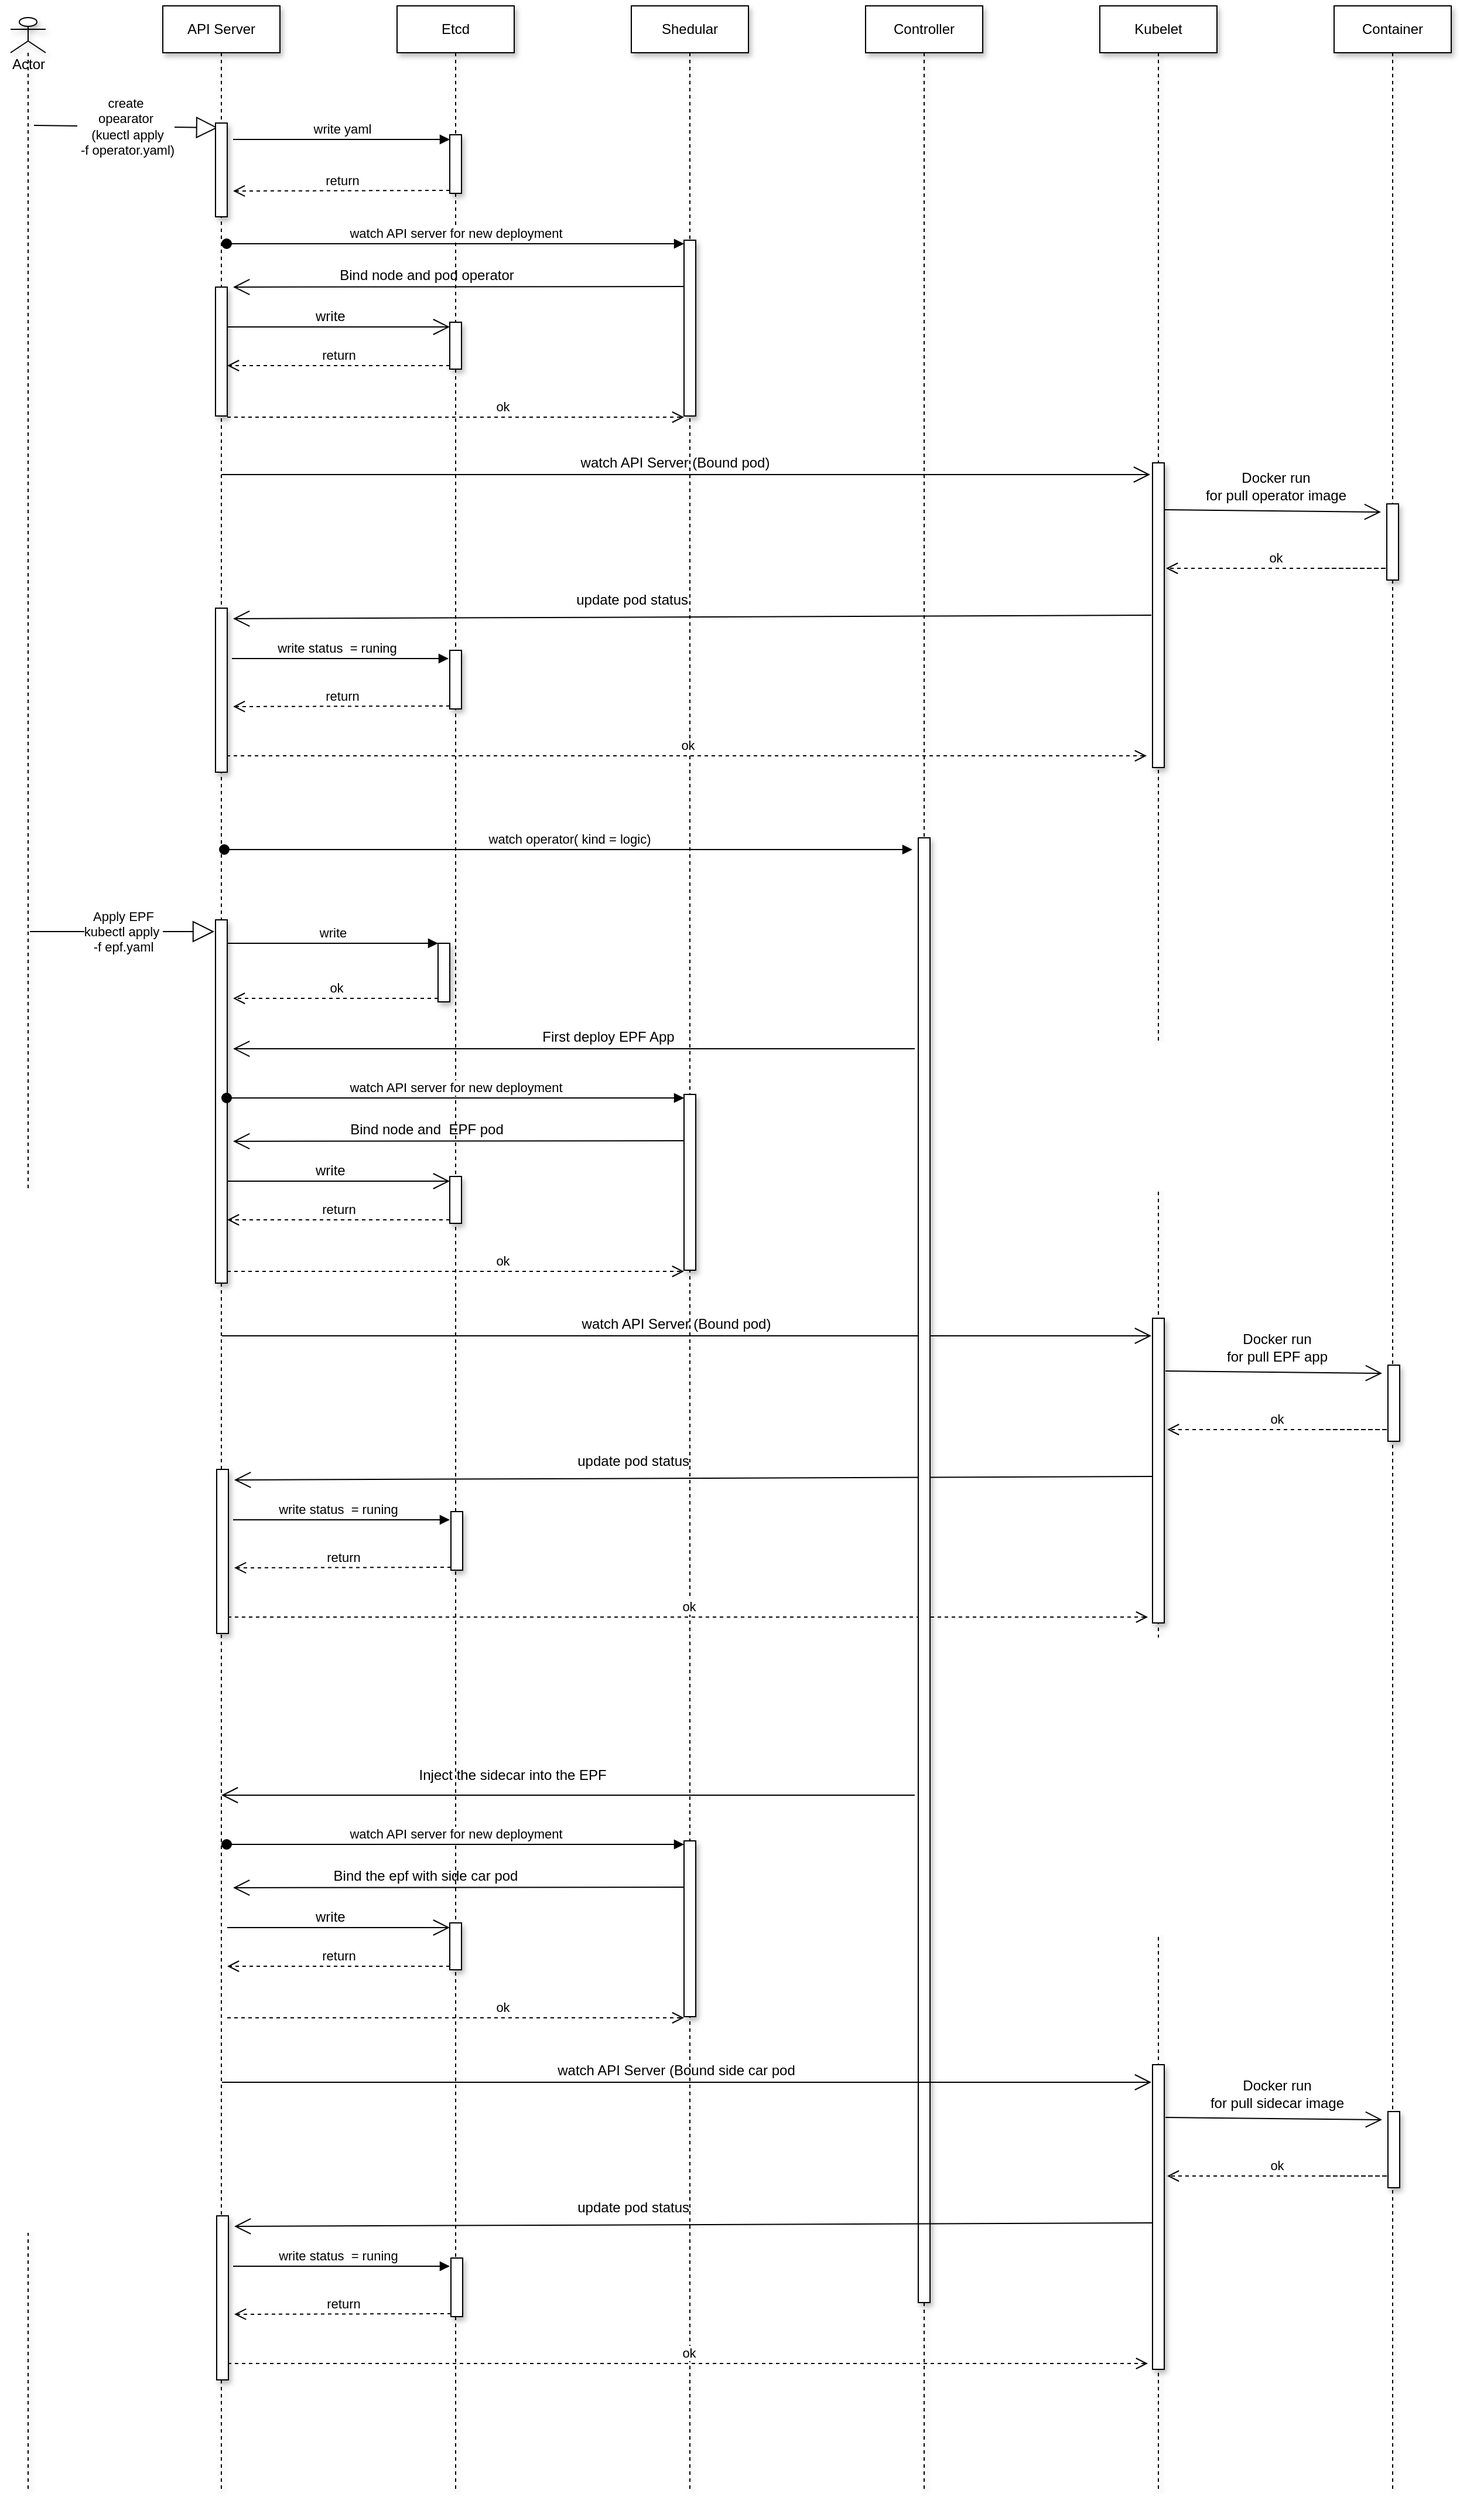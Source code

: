 <mxfile>
    <diagram id="57YuRDvRVl7fnGDnGzmC" name="Page-1">
        <mxGraphModel dx="1102" dy="798" grid="1" gridSize="10" guides="1" tooltips="1" connect="1" arrows="1" fold="1" page="1" pageScale="1" pageWidth="3300" pageHeight="4681" math="0" shadow="0">
            <root>
                <mxCell id="0"/>
                <mxCell id="1" parent="0"/>
                <mxCell id="3" value="" style="shape=umlLifeline;participant=umlActor;perimeter=lifelinePerimeter;whiteSpace=wrap;html=1;container=1;collapsible=0;recursiveResize=0;verticalAlign=top;spacingTop=36;outlineConnect=0;size=30;shadow=1;" parent="1" vertex="1">
                    <mxGeometry x="50" y="50" width="30" height="2110" as="geometry"/>
                </mxCell>
                <mxCell id="5" value="Actor" style="text;html=1;resizable=0;autosize=1;align=center;verticalAlign=middle;points=[];fillColor=none;strokeColor=none;rounded=0;shadow=1;" parent="3" vertex="1">
                    <mxGeometry x="-5" y="30" width="40" height="20" as="geometry"/>
                </mxCell>
                <mxCell id="6" value="API Server" style="shape=umlLifeline;perimeter=lifelinePerimeter;whiteSpace=wrap;html=1;container=1;collapsible=0;recursiveResize=0;outlineConnect=0;shadow=1;" parent="1" vertex="1">
                    <mxGeometry x="180" y="40" width="100" height="2120" as="geometry"/>
                </mxCell>
                <mxCell id="7" value="Etcd" style="shape=umlLifeline;perimeter=lifelinePerimeter;whiteSpace=wrap;html=1;container=1;collapsible=0;recursiveResize=0;outlineConnect=0;shadow=1;" parent="1" vertex="1">
                    <mxGeometry x="380" y="40" width="100" height="2120" as="geometry"/>
                </mxCell>
                <mxCell id="24" value="" style="html=1;points=[];perimeter=orthogonalPerimeter;shadow=1;" parent="7" vertex="1">
                    <mxGeometry x="45" y="270" width="10" height="40" as="geometry"/>
                </mxCell>
                <mxCell id="46" value="" style="html=1;points=[];perimeter=orthogonalPerimeter;shadow=1;" parent="7" vertex="1">
                    <mxGeometry x="45" y="550" width="10" height="50" as="geometry"/>
                </mxCell>
                <mxCell id="9" value="Controller" style="shape=umlLifeline;perimeter=lifelinePerimeter;whiteSpace=wrap;html=1;container=1;collapsible=0;recursiveResize=0;outlineConnect=0;shadow=1;" parent="1" vertex="1">
                    <mxGeometry x="780" y="40" width="100" height="2120" as="geometry"/>
                </mxCell>
                <mxCell id="10" value="Kubelet" style="shape=umlLifeline;perimeter=lifelinePerimeter;whiteSpace=wrap;html=1;container=1;collapsible=0;recursiveResize=0;outlineConnect=0;shadow=1;" parent="1" vertex="1">
                    <mxGeometry x="980" y="40" width="100" height="2120" as="geometry"/>
                </mxCell>
                <mxCell id="36" value="" style="html=1;points=[];perimeter=orthogonalPerimeter;shadow=1;" parent="10" vertex="1">
                    <mxGeometry x="45" y="390" width="10" height="260" as="geometry"/>
                </mxCell>
                <mxCell id="11" value="Container" style="shape=umlLifeline;perimeter=lifelinePerimeter;whiteSpace=wrap;html=1;container=1;collapsible=0;recursiveResize=0;outlineConnect=0;shadow=1;" parent="1" vertex="1">
                    <mxGeometry x="1180" y="40" width="100" height="2120" as="geometry"/>
                </mxCell>
                <mxCell id="40" value="" style="html=1;points=[];perimeter=orthogonalPerimeter;shadow=1;" parent="11" vertex="1">
                    <mxGeometry x="45" y="425" width="10" height="65" as="geometry"/>
                </mxCell>
                <mxCell id="12" value="create &lt;br&gt;opearator&lt;br&gt;&amp;nbsp;(kuectl apply&lt;br&gt;&amp;nbsp;-f operator.yaml)" style="endArrow=block;endSize=16;endFill=0;html=1;entryX=0.2;entryY=0.05;entryDx=0;entryDy=0;entryPerimeter=0;" parent="1" target="13" edge="1">
                    <mxGeometry width="160" relative="1" as="geometry">
                        <mxPoint x="70" y="142" as="sourcePoint"/>
                        <mxPoint x="230" y="142" as="targetPoint"/>
                    </mxGeometry>
                </mxCell>
                <mxCell id="13" value="" style="html=1;points=[];perimeter=orthogonalPerimeter;shadow=1;" parent="1" vertex="1">
                    <mxGeometry x="225" y="140" width="10" height="80" as="geometry"/>
                </mxCell>
                <mxCell id="15" value="Shedular" style="shape=umlLifeline;perimeter=lifelinePerimeter;whiteSpace=wrap;html=1;container=1;collapsible=0;recursiveResize=0;outlineConnect=0;shadow=1;" parent="1" vertex="1">
                    <mxGeometry x="580" y="40" width="100" height="2120" as="geometry"/>
                </mxCell>
                <mxCell id="16" value="" style="html=1;points=[];perimeter=orthogonalPerimeter;shadow=1;" parent="1" vertex="1">
                    <mxGeometry x="425" y="150" width="10" height="50" as="geometry"/>
                </mxCell>
                <mxCell id="17" value="write yaml" style="html=1;verticalAlign=bottom;endArrow=block;" parent="1" edge="1">
                    <mxGeometry relative="1" as="geometry">
                        <mxPoint x="240" y="154" as="sourcePoint"/>
                        <mxPoint x="425" y="154" as="targetPoint"/>
                    </mxGeometry>
                </mxCell>
                <mxCell id="18" value="return" style="html=1;verticalAlign=bottom;endArrow=open;dashed=1;endSize=8;exitX=0;exitY=0.95;" parent="1" source="16" edge="1">
                    <mxGeometry relative="1" as="geometry">
                        <mxPoint x="240" y="198" as="targetPoint"/>
                    </mxGeometry>
                </mxCell>
                <mxCell id="19" value="" style="html=1;points=[];perimeter=orthogonalPerimeter;shadow=1;" parent="1" vertex="1">
                    <mxGeometry x="625" y="240" width="10" height="150" as="geometry"/>
                </mxCell>
                <mxCell id="20" value="watch API server for new deployment" style="html=1;verticalAlign=bottom;startArrow=oval;endArrow=block;startSize=8;" parent="1" edge="1">
                    <mxGeometry relative="1" as="geometry">
                        <mxPoint x="234.5" y="243" as="sourcePoint"/>
                        <mxPoint x="625" y="243" as="targetPoint"/>
                    </mxGeometry>
                </mxCell>
                <mxCell id="21" value="" style="endArrow=open;endFill=1;endSize=12;html=1;" parent="1" edge="1">
                    <mxGeometry width="160" relative="1" as="geometry">
                        <mxPoint x="625" y="279.5" as="sourcePoint"/>
                        <mxPoint x="240" y="280" as="targetPoint"/>
                    </mxGeometry>
                </mxCell>
                <mxCell id="22" value="Bind node and pod operator" style="text;html=1;resizable=0;autosize=1;align=center;verticalAlign=middle;points=[];fillColor=none;strokeColor=none;rounded=0;shadow=1;" parent="1" vertex="1">
                    <mxGeometry x="325" y="260" width="160" height="20" as="geometry"/>
                </mxCell>
                <mxCell id="23" value="" style="html=1;points=[];perimeter=orthogonalPerimeter;shadow=1;" parent="1" vertex="1">
                    <mxGeometry x="225" y="280" width="10" height="110" as="geometry"/>
                </mxCell>
                <mxCell id="26" value="" style="endArrow=open;endFill=1;endSize=12;html=1;" parent="1" target="24" edge="1">
                    <mxGeometry width="160" relative="1" as="geometry">
                        <mxPoint x="235" y="314" as="sourcePoint"/>
                        <mxPoint x="420" y="314" as="targetPoint"/>
                    </mxGeometry>
                </mxCell>
                <mxCell id="28" value="write&amp;nbsp;&amp;nbsp;" style="text;html=1;resizable=0;autosize=1;align=center;verticalAlign=middle;points=[];fillColor=none;strokeColor=none;rounded=0;shadow=1;" parent="1" vertex="1">
                    <mxGeometry x="301" y="295" width="50" height="20" as="geometry"/>
                </mxCell>
                <mxCell id="30" value="return" style="html=1;verticalAlign=bottom;endArrow=open;dashed=1;endSize=8;" parent="1" edge="1">
                    <mxGeometry relative="1" as="geometry">
                        <mxPoint x="425" y="347" as="sourcePoint"/>
                        <mxPoint x="235" y="347" as="targetPoint"/>
                    </mxGeometry>
                </mxCell>
                <mxCell id="33" value="ok" style="html=1;verticalAlign=bottom;endArrow=open;dashed=1;endSize=8;" parent="1" edge="1">
                    <mxGeometry x="0.205" relative="1" as="geometry">
                        <mxPoint x="235" y="391" as="sourcePoint"/>
                        <mxPoint x="625" y="391" as="targetPoint"/>
                        <mxPoint as="offset"/>
                    </mxGeometry>
                </mxCell>
                <mxCell id="34" value="" style="endArrow=open;endFill=1;endSize=12;html=1;" parent="1" source="6" edge="1">
                    <mxGeometry width="160" relative="1" as="geometry">
                        <mxPoint x="570" y="420" as="sourcePoint"/>
                        <mxPoint x="1023" y="440" as="targetPoint"/>
                        <Array as="points">
                            <mxPoint x="690" y="440"/>
                        </Array>
                    </mxGeometry>
                </mxCell>
                <mxCell id="35" value="watch API Server (Bound pod)" style="text;html=1;align=center;verticalAlign=middle;resizable=0;points=[];autosize=1;" parent="1" vertex="1">
                    <mxGeometry x="527" y="420" width="180" height="20" as="geometry"/>
                </mxCell>
                <mxCell id="37" value="" style="endArrow=open;endFill=1;endSize=12;html=1;" parent="1" edge="1">
                    <mxGeometry width="160" relative="1" as="geometry">
                        <mxPoint x="1035" y="470" as="sourcePoint"/>
                        <mxPoint x="1220" y="472" as="targetPoint"/>
                    </mxGeometry>
                </mxCell>
                <mxCell id="38" value="Docker run &lt;br&gt;for pull operator image" style="text;html=1;align=center;verticalAlign=middle;resizable=0;points=[];autosize=1;" parent="1" vertex="1">
                    <mxGeometry x="1060" y="435" width="140" height="30" as="geometry"/>
                </mxCell>
                <mxCell id="39" value="ok" style="html=1;verticalAlign=bottom;endArrow=open;dashed=1;endSize=8;" parent="1" edge="1">
                    <mxGeometry x="0.271" relative="1" as="geometry">
                        <mxPoint x="1167" y="520" as="sourcePoint"/>
                        <mxPoint x="1036.5" y="520" as="targetPoint"/>
                        <Array as="points">
                            <mxPoint x="1230" y="520"/>
                            <mxPoint x="1167" y="520"/>
                            <mxPoint x="1117" y="520"/>
                        </Array>
                        <mxPoint as="offset"/>
                    </mxGeometry>
                </mxCell>
                <mxCell id="43" value="" style="html=1;points=[];perimeter=orthogonalPerimeter;shadow=1;" parent="1" vertex="1">
                    <mxGeometry x="225" y="554" width="10" height="140" as="geometry"/>
                </mxCell>
                <mxCell id="44" value="" style="endArrow=open;endFill=1;endSize=12;html=1;" parent="1" edge="1">
                    <mxGeometry width="160" relative="1" as="geometry">
                        <mxPoint x="1024" y="560" as="sourcePoint"/>
                        <mxPoint x="240" y="563" as="targetPoint"/>
                    </mxGeometry>
                </mxCell>
                <mxCell id="45" value="update pod status&amp;nbsp;" style="text;html=1;align=center;verticalAlign=middle;resizable=0;points=[];autosize=1;" parent="1" vertex="1">
                    <mxGeometry x="527" y="537" width="110" height="20" as="geometry"/>
                </mxCell>
                <mxCell id="47" value="write status&amp;nbsp; = runing&amp;nbsp;" style="html=1;verticalAlign=bottom;endArrow=block;entryX=0;entryY=0;" parent="1" edge="1">
                    <mxGeometry x="-0.016" relative="1" as="geometry">
                        <mxPoint x="239" y="597" as="sourcePoint"/>
                        <mxPoint x="424" y="597" as="targetPoint"/>
                        <mxPoint as="offset"/>
                    </mxGeometry>
                </mxCell>
                <mxCell id="48" value="return" style="html=1;verticalAlign=bottom;endArrow=open;dashed=1;endSize=8;exitX=0;exitY=0.95;" parent="1" source="46" edge="1">
                    <mxGeometry relative="1" as="geometry">
                        <mxPoint x="240" y="638" as="targetPoint"/>
                    </mxGeometry>
                </mxCell>
                <mxCell id="49" value="ok" style="html=1;verticalAlign=bottom;endArrow=open;dashed=1;endSize=8;" parent="1" edge="1">
                    <mxGeometry relative="1" as="geometry">
                        <mxPoint x="234.5" y="680" as="sourcePoint"/>
                        <mxPoint x="1020" y="680" as="targetPoint"/>
                    </mxGeometry>
                </mxCell>
                <mxCell id="52" value="watch operator( kind = logic)" style="html=1;verticalAlign=bottom;startArrow=oval;startFill=1;endArrow=block;startSize=8;" parent="1" edge="1">
                    <mxGeometry width="60" relative="1" as="geometry">
                        <mxPoint x="232.5" y="760" as="sourcePoint"/>
                        <mxPoint x="820" y="760" as="targetPoint"/>
                    </mxGeometry>
                </mxCell>
                <mxCell id="53" value="Apply EPF&lt;br&gt;kubectl apply&amp;nbsp;&lt;br&gt;-f epf.yaml" style="endArrow=block;endSize=16;endFill=0;html=1;" parent="1" edge="1">
                    <mxGeometry width="160" relative="1" as="geometry">
                        <mxPoint x="66.5" y="830" as="sourcePoint"/>
                        <mxPoint x="224" y="830" as="targetPoint"/>
                    </mxGeometry>
                </mxCell>
                <mxCell id="54" value="" style="html=1;points=[];perimeter=orthogonalPerimeter;shadow=1;" parent="1" vertex="1">
                    <mxGeometry x="225" y="820" width="10" height="310" as="geometry"/>
                </mxCell>
                <mxCell id="55" value="" style="html=1;points=[];perimeter=orthogonalPerimeter;shadow=1;" parent="1" vertex="1">
                    <mxGeometry x="415" y="840" width="10" height="50" as="geometry"/>
                </mxCell>
                <mxCell id="56" value="write" style="html=1;verticalAlign=bottom;endArrow=block;entryX=0;entryY=0;" parent="1" source="54" target="55" edge="1">
                    <mxGeometry relative="1" as="geometry">
                        <mxPoint x="345" y="840" as="sourcePoint"/>
                    </mxGeometry>
                </mxCell>
                <mxCell id="57" value="ok" style="html=1;verticalAlign=bottom;endArrow=open;dashed=1;endSize=8;exitX=0;exitY=0.95;" parent="1" edge="1">
                    <mxGeometry relative="1" as="geometry">
                        <mxPoint x="240" y="887" as="targetPoint"/>
                        <mxPoint x="415" y="887" as="sourcePoint"/>
                    </mxGeometry>
                </mxCell>
                <mxCell id="58" value="" style="endArrow=open;endFill=1;endSize=12;html=1;entryX=1.5;entryY=0.727;entryDx=0;entryDy=0;entryPerimeter=0;" parent="1" edge="1">
                    <mxGeometry width="160" relative="1" as="geometry">
                        <mxPoint x="822" y="930" as="sourcePoint"/>
                        <mxPoint x="240" y="930.05" as="targetPoint"/>
                    </mxGeometry>
                </mxCell>
                <mxCell id="59" value="First deploy EPF App" style="text;html=1;align=center;verticalAlign=middle;resizable=0;points=[];autosize=1;" parent="1" vertex="1">
                    <mxGeometry x="495" y="910" width="130" height="20" as="geometry"/>
                </mxCell>
                <mxCell id="70" value="" style="html=1;points=[];perimeter=orthogonalPerimeter;shadow=1;" parent="1" vertex="1">
                    <mxGeometry x="425" y="1039" width="10" height="40" as="geometry"/>
                </mxCell>
                <mxCell id="71" value="" style="html=1;points=[];perimeter=orthogonalPerimeter;shadow=1;" parent="1" vertex="1">
                    <mxGeometry x="625" y="969" width="10" height="150" as="geometry"/>
                </mxCell>
                <mxCell id="72" value="watch API server for new deployment" style="html=1;verticalAlign=bottom;startArrow=oval;endArrow=block;startSize=8;" parent="1" edge="1">
                    <mxGeometry relative="1" as="geometry">
                        <mxPoint x="234.5" y="972" as="sourcePoint"/>
                        <mxPoint x="625" y="972" as="targetPoint"/>
                    </mxGeometry>
                </mxCell>
                <mxCell id="73" value="" style="endArrow=open;endFill=1;endSize=12;html=1;" parent="1" edge="1">
                    <mxGeometry width="160" relative="1" as="geometry">
                        <mxPoint x="625" y="1008.5" as="sourcePoint"/>
                        <mxPoint x="240" y="1009" as="targetPoint"/>
                    </mxGeometry>
                </mxCell>
                <mxCell id="74" value="Bind node and&amp;nbsp; EPF pod" style="text;html=1;resizable=0;autosize=1;align=center;verticalAlign=middle;points=[];fillColor=none;strokeColor=none;rounded=0;shadow=1;" parent="1" vertex="1">
                    <mxGeometry x="330" y="989" width="150" height="20" as="geometry"/>
                </mxCell>
                <mxCell id="76" value="" style="endArrow=open;endFill=1;endSize=12;html=1;" parent="1" target="70" edge="1">
                    <mxGeometry width="160" relative="1" as="geometry">
                        <mxPoint x="235" y="1043" as="sourcePoint"/>
                        <mxPoint x="420" y="1043" as="targetPoint"/>
                    </mxGeometry>
                </mxCell>
                <mxCell id="77" value="write&amp;nbsp;&amp;nbsp;" style="text;html=1;resizable=0;autosize=1;align=center;verticalAlign=middle;points=[];fillColor=none;strokeColor=none;rounded=0;shadow=1;" parent="1" vertex="1">
                    <mxGeometry x="301" y="1024" width="50" height="20" as="geometry"/>
                </mxCell>
                <mxCell id="78" value="return" style="html=1;verticalAlign=bottom;endArrow=open;dashed=1;endSize=8;" parent="1" edge="1">
                    <mxGeometry relative="1" as="geometry">
                        <mxPoint x="425" y="1076" as="sourcePoint"/>
                        <mxPoint x="235" y="1076" as="targetPoint"/>
                    </mxGeometry>
                </mxCell>
                <mxCell id="79" value="ok" style="html=1;verticalAlign=bottom;endArrow=open;dashed=1;endSize=8;" parent="1" edge="1">
                    <mxGeometry x="0.205" relative="1" as="geometry">
                        <mxPoint x="235" y="1120" as="sourcePoint"/>
                        <mxPoint x="625" y="1120" as="targetPoint"/>
                        <mxPoint as="offset"/>
                    </mxGeometry>
                </mxCell>
                <mxCell id="80" value="" style="html=1;points=[];perimeter=orthogonalPerimeter;shadow=1;" parent="1" vertex="1">
                    <mxGeometry x="426" y="1325" width="10" height="50" as="geometry"/>
                </mxCell>
                <mxCell id="81" value="" style="html=1;points=[];perimeter=orthogonalPerimeter;shadow=1;" parent="1" vertex="1">
                    <mxGeometry x="1226" y="1200" width="10" height="65" as="geometry"/>
                </mxCell>
                <mxCell id="82" value="" style="endArrow=open;endFill=1;endSize=12;html=1;" parent="1" edge="1">
                    <mxGeometry width="160" relative="1" as="geometry">
                        <mxPoint x="230.5" y="1175" as="sourcePoint"/>
                        <mxPoint x="1024" y="1175" as="targetPoint"/>
                        <Array as="points">
                            <mxPoint x="691" y="1175"/>
                        </Array>
                    </mxGeometry>
                </mxCell>
                <mxCell id="83" value="watch API Server (Bound pod)" style="text;html=1;align=center;verticalAlign=middle;resizable=0;points=[];autosize=1;" parent="1" vertex="1">
                    <mxGeometry x="528" y="1155" width="180" height="20" as="geometry"/>
                </mxCell>
                <mxCell id="84" value="" style="endArrow=open;endFill=1;endSize=12;html=1;" parent="1" edge="1">
                    <mxGeometry width="160" relative="1" as="geometry">
                        <mxPoint x="1036" y="1205" as="sourcePoint"/>
                        <mxPoint x="1221" y="1207" as="targetPoint"/>
                    </mxGeometry>
                </mxCell>
                <mxCell id="85" value="Docker run &lt;br&gt;for pull&amp;nbsp;EPF app" style="text;html=1;align=center;verticalAlign=middle;resizable=0;points=[];autosize=1;" parent="1" vertex="1">
                    <mxGeometry x="1081" y="1170" width="100" height="30" as="geometry"/>
                </mxCell>
                <mxCell id="86" value="ok" style="html=1;verticalAlign=bottom;endArrow=open;dashed=1;endSize=8;" parent="1" edge="1">
                    <mxGeometry x="0.271" relative="1" as="geometry">
                        <mxPoint x="1168" y="1255" as="sourcePoint"/>
                        <mxPoint x="1037.5" y="1255" as="targetPoint"/>
                        <Array as="points">
                            <mxPoint x="1231" y="1255"/>
                            <mxPoint x="1168" y="1255"/>
                            <mxPoint x="1118" y="1255"/>
                        </Array>
                        <mxPoint as="offset"/>
                    </mxGeometry>
                </mxCell>
                <mxCell id="87" value="" style="html=1;points=[];perimeter=orthogonalPerimeter;shadow=1;" parent="1" vertex="1">
                    <mxGeometry x="226" y="1289" width="10" height="140" as="geometry"/>
                </mxCell>
                <mxCell id="88" value="" style="endArrow=open;endFill=1;endSize=12;html=1;" parent="1" edge="1">
                    <mxGeometry width="160" relative="1" as="geometry">
                        <mxPoint x="1025" y="1295" as="sourcePoint"/>
                        <mxPoint x="241" y="1298" as="targetPoint"/>
                    </mxGeometry>
                </mxCell>
                <mxCell id="89" value="update pod status&amp;nbsp;" style="text;html=1;align=center;verticalAlign=middle;resizable=0;points=[];autosize=1;" parent="1" vertex="1">
                    <mxGeometry x="528" y="1272" width="110" height="20" as="geometry"/>
                </mxCell>
                <mxCell id="90" value="write status&amp;nbsp; = runing&amp;nbsp;" style="html=1;verticalAlign=bottom;endArrow=block;entryX=0;entryY=0;" parent="1" edge="1">
                    <mxGeometry x="-0.016" relative="1" as="geometry">
                        <mxPoint x="240" y="1332" as="sourcePoint"/>
                        <mxPoint x="425" y="1332" as="targetPoint"/>
                        <mxPoint as="offset"/>
                    </mxGeometry>
                </mxCell>
                <mxCell id="91" value="return" style="html=1;verticalAlign=bottom;endArrow=open;dashed=1;endSize=8;exitX=0;exitY=0.95;" parent="1" source="80" edge="1">
                    <mxGeometry relative="1" as="geometry">
                        <mxPoint x="241" y="1373" as="targetPoint"/>
                    </mxGeometry>
                </mxCell>
                <mxCell id="92" value="ok" style="html=1;verticalAlign=bottom;endArrow=open;dashed=1;endSize=8;" parent="1" edge="1">
                    <mxGeometry relative="1" as="geometry">
                        <mxPoint x="235.5" y="1415" as="sourcePoint"/>
                        <mxPoint x="1021" y="1415" as="targetPoint"/>
                    </mxGeometry>
                </mxCell>
                <mxCell id="93" value="" style="html=1;points=[];perimeter=orthogonalPerimeter;shadow=1;" parent="1" vertex="1">
                    <mxGeometry x="825" y="750" width="10" height="1250" as="geometry"/>
                </mxCell>
                <mxCell id="94" value="" style="html=1;points=[];perimeter=orthogonalPerimeter;shadow=1;" parent="1" vertex="1">
                    <mxGeometry x="1025" y="1160" width="10" height="260" as="geometry"/>
                </mxCell>
                <mxCell id="95" value="" style="endArrow=open;endFill=1;endSize=12;html=1;" parent="1" target="6" edge="1">
                    <mxGeometry width="160" relative="1" as="geometry">
                        <mxPoint x="822" y="1567" as="sourcePoint"/>
                        <mxPoint x="240" y="1567.05" as="targetPoint"/>
                    </mxGeometry>
                </mxCell>
                <mxCell id="96" value="" style="html=1;points=[];perimeter=orthogonalPerimeter;shadow=1;" parent="1" vertex="1">
                    <mxGeometry x="425" y="1676" width="10" height="40" as="geometry"/>
                </mxCell>
                <mxCell id="97" value="" style="html=1;points=[];perimeter=orthogonalPerimeter;shadow=1;" parent="1" vertex="1">
                    <mxGeometry x="625" y="1606" width="10" height="150" as="geometry"/>
                </mxCell>
                <mxCell id="98" value="watch API server for new deployment" style="html=1;verticalAlign=bottom;startArrow=oval;endArrow=block;startSize=8;" parent="1" edge="1">
                    <mxGeometry relative="1" as="geometry">
                        <mxPoint x="234.5" y="1609" as="sourcePoint"/>
                        <mxPoint x="625" y="1609" as="targetPoint"/>
                    </mxGeometry>
                </mxCell>
                <mxCell id="99" value="" style="endArrow=open;endFill=1;endSize=12;html=1;" parent="1" edge="1">
                    <mxGeometry width="160" relative="1" as="geometry">
                        <mxPoint x="625" y="1645.5" as="sourcePoint"/>
                        <mxPoint x="240" y="1646" as="targetPoint"/>
                    </mxGeometry>
                </mxCell>
                <mxCell id="100" value="Bind the epf with side car pod" style="text;html=1;resizable=0;autosize=1;align=center;verticalAlign=middle;points=[];fillColor=none;strokeColor=none;rounded=0;shadow=1;" parent="1" vertex="1">
                    <mxGeometry x="319" y="1626" width="170" height="20" as="geometry"/>
                </mxCell>
                <mxCell id="101" value="" style="endArrow=open;endFill=1;endSize=12;html=1;" parent="1" target="96" edge="1">
                    <mxGeometry width="160" relative="1" as="geometry">
                        <mxPoint x="235" y="1680" as="sourcePoint"/>
                        <mxPoint x="420" y="1680" as="targetPoint"/>
                    </mxGeometry>
                </mxCell>
                <mxCell id="102" value="write&amp;nbsp;&amp;nbsp;" style="text;html=1;resizable=0;autosize=1;align=center;verticalAlign=middle;points=[];fillColor=none;strokeColor=none;rounded=0;shadow=1;" parent="1" vertex="1">
                    <mxGeometry x="301" y="1661" width="50" height="20" as="geometry"/>
                </mxCell>
                <mxCell id="103" value="return" style="html=1;verticalAlign=bottom;endArrow=open;dashed=1;endSize=8;" parent="1" edge="1">
                    <mxGeometry relative="1" as="geometry">
                        <mxPoint x="425" y="1713" as="sourcePoint"/>
                        <mxPoint x="235" y="1713" as="targetPoint"/>
                    </mxGeometry>
                </mxCell>
                <mxCell id="104" value="ok" style="html=1;verticalAlign=bottom;endArrow=open;dashed=1;endSize=8;" parent="1" edge="1">
                    <mxGeometry x="0.205" relative="1" as="geometry">
                        <mxPoint x="235" y="1757" as="sourcePoint"/>
                        <mxPoint x="625" y="1757" as="targetPoint"/>
                        <mxPoint as="offset"/>
                    </mxGeometry>
                </mxCell>
                <mxCell id="105" value="" style="html=1;points=[];perimeter=orthogonalPerimeter;shadow=1;" parent="1" vertex="1">
                    <mxGeometry x="426" y="1962" width="10" height="50" as="geometry"/>
                </mxCell>
                <mxCell id="106" value="" style="html=1;points=[];perimeter=orthogonalPerimeter;shadow=1;" parent="1" vertex="1">
                    <mxGeometry x="1226" y="1837" width="10" height="65" as="geometry"/>
                </mxCell>
                <mxCell id="107" value="" style="endArrow=open;endFill=1;endSize=12;html=1;" parent="1" edge="1">
                    <mxGeometry width="160" relative="1" as="geometry">
                        <mxPoint x="230.5" y="1812" as="sourcePoint"/>
                        <mxPoint x="1024" y="1812" as="targetPoint"/>
                        <Array as="points">
                            <mxPoint x="691" y="1812"/>
                        </Array>
                    </mxGeometry>
                </mxCell>
                <mxCell id="108" value="watch API Server (Bound side car pod" style="text;html=1;align=center;verticalAlign=middle;resizable=0;points=[];autosize=1;" parent="1" vertex="1">
                    <mxGeometry x="508" y="1792" width="220" height="20" as="geometry"/>
                </mxCell>
                <mxCell id="109" value="" style="endArrow=open;endFill=1;endSize=12;html=1;" parent="1" edge="1">
                    <mxGeometry width="160" relative="1" as="geometry">
                        <mxPoint x="1036" y="1842" as="sourcePoint"/>
                        <mxPoint x="1221" y="1844" as="targetPoint"/>
                    </mxGeometry>
                </mxCell>
                <mxCell id="110" value="Docker run &lt;br&gt;for pull&amp;nbsp;sidecar image" style="text;html=1;align=center;verticalAlign=middle;resizable=0;points=[];autosize=1;" parent="1" vertex="1">
                    <mxGeometry x="1066" y="1807" width="130" height="30" as="geometry"/>
                </mxCell>
                <mxCell id="111" value="ok" style="html=1;verticalAlign=bottom;endArrow=open;dashed=1;endSize=8;" parent="1" edge="1">
                    <mxGeometry x="0.271" relative="1" as="geometry">
                        <mxPoint x="1168" y="1892" as="sourcePoint"/>
                        <mxPoint x="1037.5" y="1892" as="targetPoint"/>
                        <Array as="points">
                            <mxPoint x="1231" y="1892"/>
                            <mxPoint x="1168" y="1892"/>
                            <mxPoint x="1118" y="1892"/>
                        </Array>
                        <mxPoint as="offset"/>
                    </mxGeometry>
                </mxCell>
                <mxCell id="112" value="" style="html=1;points=[];perimeter=orthogonalPerimeter;shadow=1;" parent="1" vertex="1">
                    <mxGeometry x="226" y="1926" width="10" height="140" as="geometry"/>
                </mxCell>
                <mxCell id="113" value="" style="endArrow=open;endFill=1;endSize=12;html=1;" parent="1" edge="1">
                    <mxGeometry width="160" relative="1" as="geometry">
                        <mxPoint x="1025" y="1932" as="sourcePoint"/>
                        <mxPoint x="241" y="1935" as="targetPoint"/>
                    </mxGeometry>
                </mxCell>
                <mxCell id="114" value="update pod status&amp;nbsp;" style="text;html=1;align=center;verticalAlign=middle;resizable=0;points=[];autosize=1;" parent="1" vertex="1">
                    <mxGeometry x="528" y="1909" width="110" height="20" as="geometry"/>
                </mxCell>
                <mxCell id="115" value="write status&amp;nbsp; = runing&amp;nbsp;" style="html=1;verticalAlign=bottom;endArrow=block;entryX=0;entryY=0;" parent="1" edge="1">
                    <mxGeometry x="-0.016" relative="1" as="geometry">
                        <mxPoint x="240" y="1969" as="sourcePoint"/>
                        <mxPoint x="425" y="1969" as="targetPoint"/>
                        <mxPoint as="offset"/>
                    </mxGeometry>
                </mxCell>
                <mxCell id="116" value="return" style="html=1;verticalAlign=bottom;endArrow=open;dashed=1;endSize=8;exitX=0;exitY=0.95;" parent="1" source="105" edge="1">
                    <mxGeometry relative="1" as="geometry">
                        <mxPoint x="241" y="2010" as="targetPoint"/>
                    </mxGeometry>
                </mxCell>
                <mxCell id="117" value="ok" style="html=1;verticalAlign=bottom;endArrow=open;dashed=1;endSize=8;" parent="1" edge="1">
                    <mxGeometry relative="1" as="geometry">
                        <mxPoint x="235.5" y="2052" as="sourcePoint"/>
                        <mxPoint x="1021" y="2052" as="targetPoint"/>
                    </mxGeometry>
                </mxCell>
                <mxCell id="118" value="" style="html=1;points=[];perimeter=orthogonalPerimeter;shadow=1;" parent="1" vertex="1">
                    <mxGeometry x="1025" y="1797" width="10" height="260" as="geometry"/>
                </mxCell>
                <mxCell id="119" value="Inject the sidecar into the EPF&amp;nbsp;" style="text;html=1;align=center;verticalAlign=middle;resizable=0;points=[];autosize=1;" parent="1" vertex="1">
                    <mxGeometry x="390" y="1540" width="180" height="20" as="geometry"/>
                </mxCell>
            </root>
        </mxGraphModel>
    </diagram>
</mxfile>